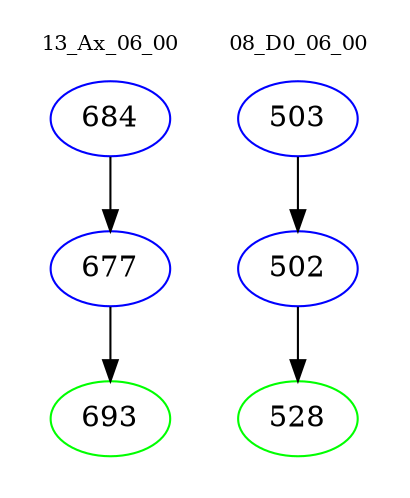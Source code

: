 digraph{
subgraph cluster_0 {
color = white
label = "13_Ax_06_00";
fontsize=10;
T0_684 [label="684", color="blue"]
T0_684 -> T0_677 [color="black"]
T0_677 [label="677", color="blue"]
T0_677 -> T0_693 [color="black"]
T0_693 [label="693", color="green"]
}
subgraph cluster_1 {
color = white
label = "08_D0_06_00";
fontsize=10;
T1_503 [label="503", color="blue"]
T1_503 -> T1_502 [color="black"]
T1_502 [label="502", color="blue"]
T1_502 -> T1_528 [color="black"]
T1_528 [label="528", color="green"]
}
}

